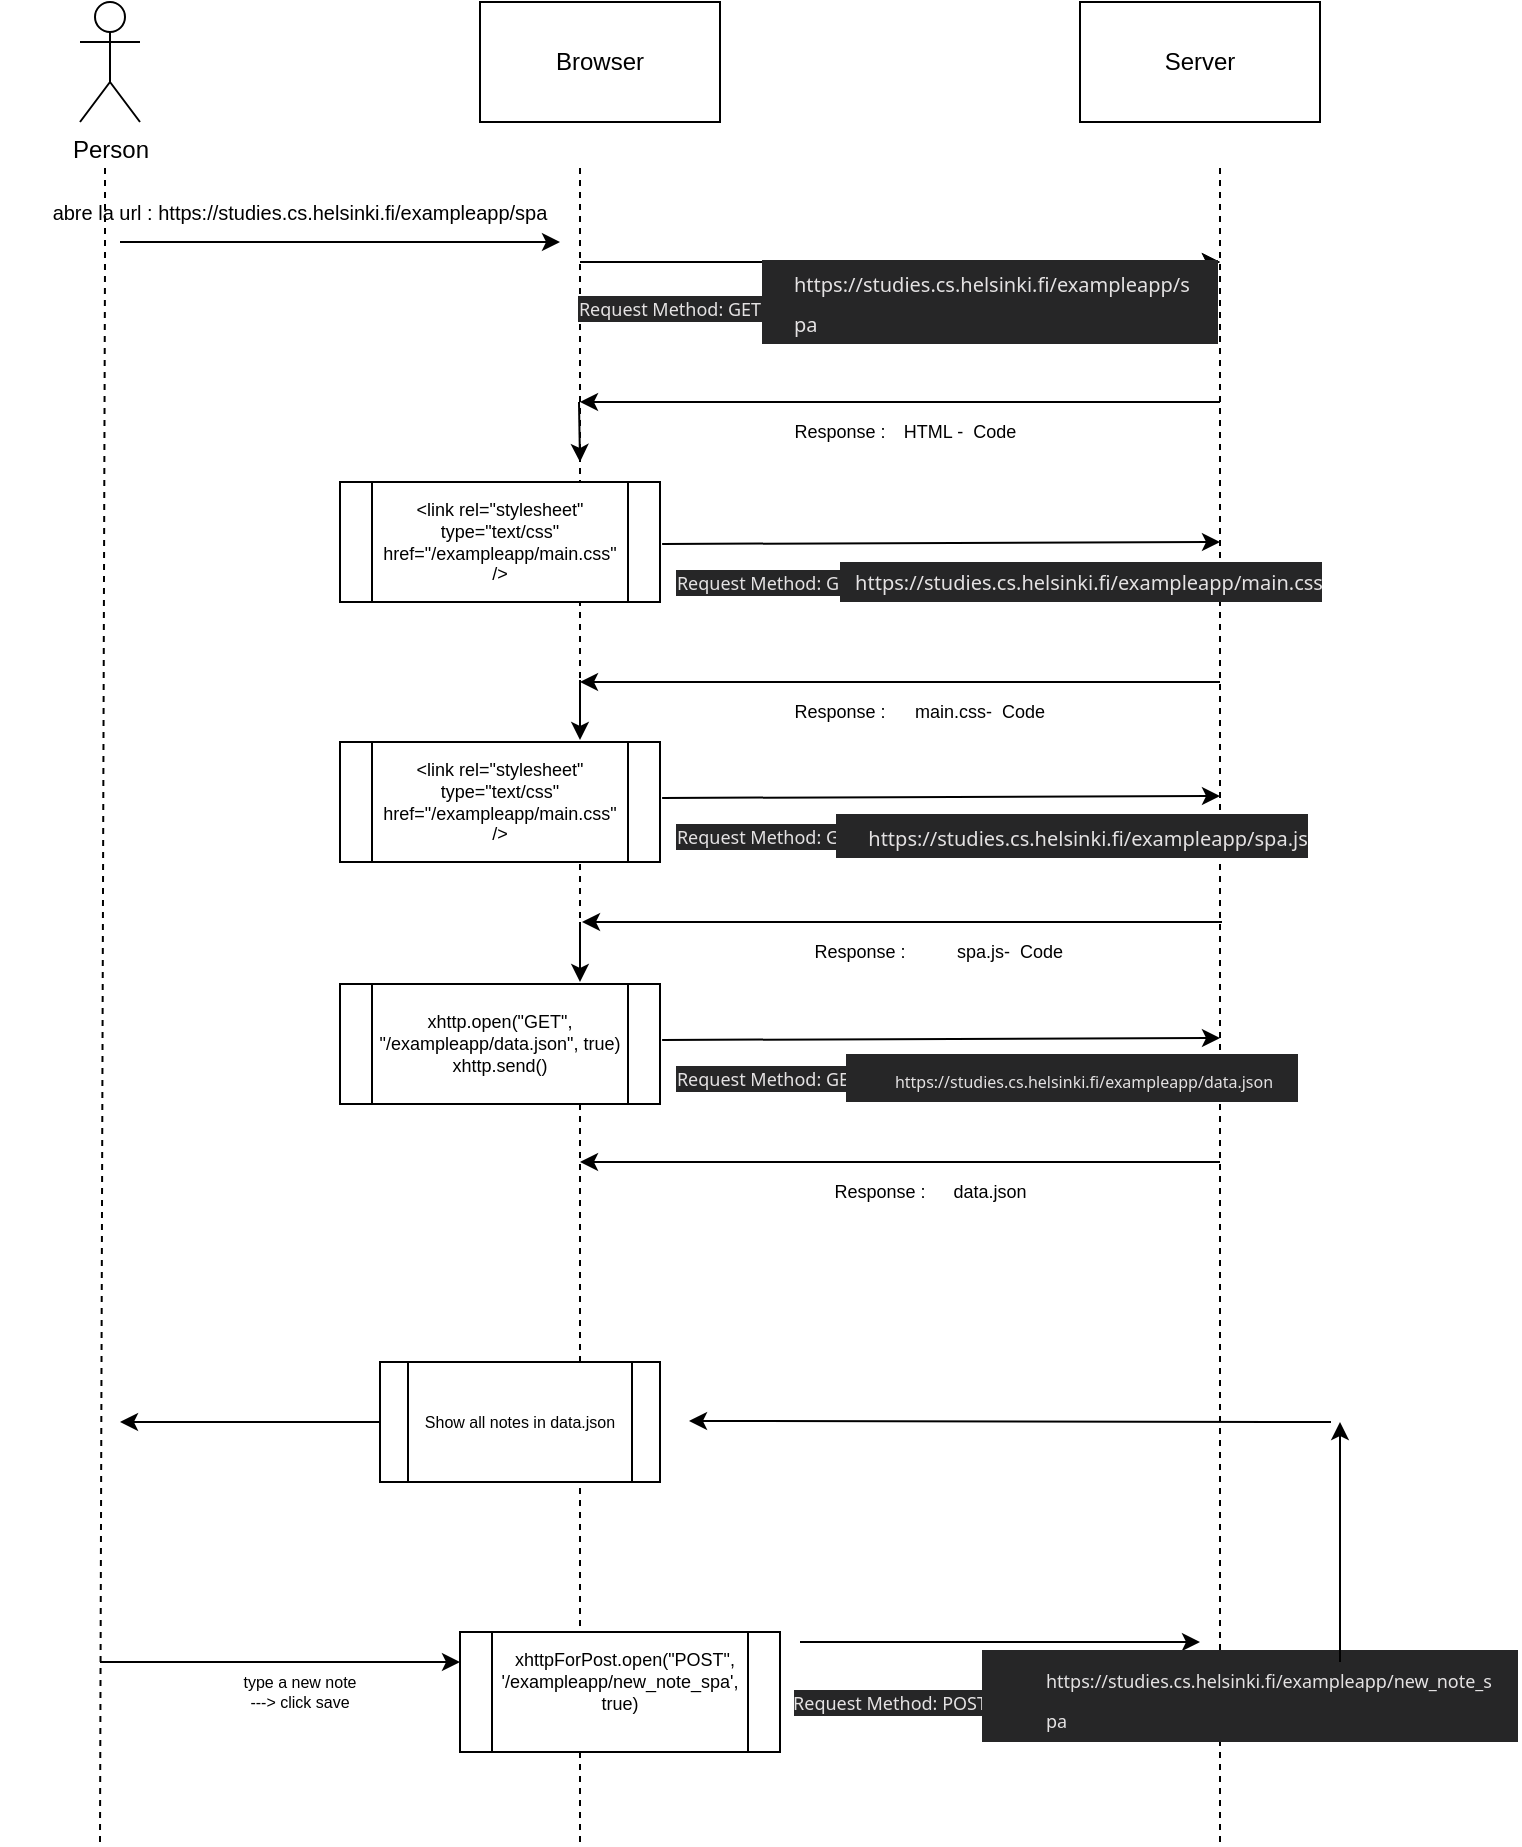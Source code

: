 <mxfile>
    <diagram id="o9Digci-Zx3RwBHt6j3B" name="Page-1">
        <mxGraphModel dx="1131" dy="825" grid="1" gridSize="10" guides="1" tooltips="1" connect="1" arrows="1" fold="1" page="1" pageScale="1" pageWidth="850" pageHeight="1100" math="0" shadow="0">
            <root>
                <mxCell id="0"/>
                <mxCell id="1" parent="0"/>
                <mxCell id="2" value="Person" style="shape=umlActor;verticalLabelPosition=bottom;verticalAlign=top;html=1;outlineConnect=0;" vertex="1" parent="1">
                    <mxGeometry x="110" y="40" width="30" height="60" as="geometry"/>
                </mxCell>
                <mxCell id="3" value="Browser" style="rounded=0;whiteSpace=wrap;html=1;" vertex="1" parent="1">
                    <mxGeometry x="310" y="40" width="120" height="60" as="geometry"/>
                </mxCell>
                <mxCell id="4" value="Server&lt;br&gt;" style="rounded=0;whiteSpace=wrap;html=1;" vertex="1" parent="1">
                    <mxGeometry x="610" y="40" width="120" height="60" as="geometry"/>
                </mxCell>
                <mxCell id="5" value="" style="endArrow=none;dashed=1;html=1;" edge="1" parent="1">
                    <mxGeometry width="50" height="50" relative="1" as="geometry">
                        <mxPoint x="120" y="960" as="sourcePoint"/>
                        <mxPoint x="122.5" y="120" as="targetPoint"/>
                        <Array as="points">
                            <mxPoint x="122.5" y="170"/>
                        </Array>
                    </mxGeometry>
                </mxCell>
                <mxCell id="6" value="" style="endArrow=none;dashed=1;html=1;" edge="1" parent="1">
                    <mxGeometry width="50" height="50" relative="1" as="geometry">
                        <mxPoint x="360" y="960" as="sourcePoint"/>
                        <mxPoint x="360" y="120" as="targetPoint"/>
                        <Array as="points">
                            <mxPoint x="360" y="170"/>
                        </Array>
                    </mxGeometry>
                </mxCell>
                <mxCell id="7" value="" style="endArrow=none;dashed=1;html=1;" edge="1" parent="1">
                    <mxGeometry width="50" height="50" relative="1" as="geometry">
                        <mxPoint x="680" y="960" as="sourcePoint"/>
                        <mxPoint x="680" y="120" as="targetPoint"/>
                        <Array as="points">
                            <mxPoint x="680" y="170"/>
                        </Array>
                    </mxGeometry>
                </mxCell>
                <mxCell id="8" value="" style="endArrow=classic;html=1;" edge="1" parent="1">
                    <mxGeometry width="50" height="50" relative="1" as="geometry">
                        <mxPoint x="130" y="160" as="sourcePoint"/>
                        <mxPoint x="350" y="160" as="targetPoint"/>
                    </mxGeometry>
                </mxCell>
                <mxCell id="9" value="" style="endArrow=classic;html=1;fontSize=9;" edge="1" parent="1">
                    <mxGeometry width="50" height="50" relative="1" as="geometry">
                        <mxPoint x="360" y="170" as="sourcePoint"/>
                        <mxPoint x="680" y="170" as="targetPoint"/>
                    </mxGeometry>
                </mxCell>
                <mxCell id="10" value="&lt;div style=&quot;display: flex; line-height: 20px; padding-left: 8px; gap: 12px; user-select: text; margin-top: 2px; color: rgb(228, 226, 227); font-family: system-ui, sans-serif; font-size: 9px; text-align: start; background-color: rgb(38, 38, 39);&quot; class=&quot;row&quot;&gt;&lt;div style=&quot;word-break: break-all; display: flex; align-items: center; gap: 2px; font-size: 9px;&quot; class=&quot;header-value&quot;&gt;https://studies.cs.helsinki.fi/exampleapp/notes&lt;/div&gt;&lt;div style=&quot;font-size: 9px;&quot;&gt;&lt;br style=&quot;font-size: 9px;&quot;&gt;&lt;/div&gt;&lt;/div&gt;&lt;div style=&quot;display: flex; line-height: 20px; padding-left: 8px; gap: 12px; user-select: text; color: rgb(228, 226, 227); font-family: system-ui, sans-serif; font-size: 9px; text-align: start; background-color: rgb(38, 38, 39);&quot; class=&quot;row&quot;&gt;&lt;/div&gt;" style="text;html=1;strokeColor=none;fillColor=none;align=center;verticalAlign=middle;whiteSpace=wrap;rounded=0;fontSize=9;" vertex="1" parent="1">
                    <mxGeometry x="450" y="173" width="230" height="30" as="geometry"/>
                </mxCell>
                <mxCell id="11" value="&lt;br style=&quot;&quot;&gt;&lt;span style=&quot;color: rgb(228, 226, 227); font-family: system-ui, sans-serif; text-align: start; text-transform: capitalize; background-color: rgb(38, 38, 39);&quot;&gt;Request Method&lt;/span&gt;&lt;span style=&quot;color: rgb(228, 226, 227); font-family: system-ui, sans-serif; text-align: start; text-transform: capitalize; background-color: rgb(38, 38, 39);&quot;&gt;:&amp;nbsp;&lt;/span&gt;&lt;span style=&quot;color: rgb(228, 226, 227); font-family: system-ui, sans-serif; text-align: start; background-color: rgb(38, 38, 39);&quot;&gt;GET&lt;/span&gt;" style="text;html=1;strokeColor=none;fillColor=none;align=center;verticalAlign=middle;whiteSpace=wrap;rounded=0;fontSize=9;" vertex="1" parent="1">
                    <mxGeometry x="330" y="173" width="150" height="30" as="geometry"/>
                </mxCell>
                <mxCell id="12" value="" style="endArrow=classic;html=1;fontSize=9;" edge="1" parent="1">
                    <mxGeometry width="50" height="50" relative="1" as="geometry">
                        <mxPoint x="680" y="240" as="sourcePoint"/>
                        <mxPoint x="360" y="240" as="targetPoint"/>
                    </mxGeometry>
                </mxCell>
                <mxCell id="13" value="Response :" style="text;html=1;strokeColor=none;fillColor=none;align=center;verticalAlign=middle;whiteSpace=wrap;rounded=0;fontSize=9;rotation=0;" vertex="1" parent="1">
                    <mxGeometry x="460" y="240" width="60" height="30" as="geometry"/>
                </mxCell>
                <mxCell id="14" value="HTML -&amp;nbsp; Code" style="text;html=1;strokeColor=none;fillColor=none;align=center;verticalAlign=middle;whiteSpace=wrap;rounded=0;fontSize=9;" vertex="1" parent="1">
                    <mxGeometry x="520" y="240" width="60" height="30" as="geometry"/>
                </mxCell>
                <mxCell id="15" value="&amp;lt;link rel=&quot;stylesheet&quot; type=&quot;text/css&quot; href=&quot;/exampleapp/main.css&quot; /&amp;gt;" style="shape=process;whiteSpace=wrap;html=1;backgroundOutline=1;fontSize=9;" vertex="1" parent="1">
                    <mxGeometry x="240" y="280" width="160" height="60" as="geometry"/>
                </mxCell>
                <mxCell id="16" value="" style="endArrow=classic;html=1;fontSize=9;" edge="1" parent="1">
                    <mxGeometry width="50" height="50" relative="1" as="geometry">
                        <mxPoint x="360" y="170" as="sourcePoint"/>
                        <mxPoint x="680" y="170" as="targetPoint"/>
                    </mxGeometry>
                </mxCell>
                <mxCell id="17" value="&lt;div style=&quot;display: flex; line-height: 20px; padding-left: 8px; gap: 12px; user-select: text; margin-top: 2px; color: rgb(228, 226, 227); font-family: system-ui, sans-serif; font-size: 10px; text-align: start; background-color: rgb(38, 38, 39);&quot; class=&quot;row&quot;&gt;&lt;div style=&quot;font-size: 10px;&quot;&gt;&lt;div style=&quot;display: flex; line-height: 20px; padding-left: 8px; gap: 12px; user-select: text; margin-top: 2px; font-size: 10px;&quot; class=&quot;row&quot;&gt;&lt;div style=&quot;word-break: break-all; display: flex; align-items: center; gap: 2px; font-size: 10px;&quot; class=&quot;header-value&quot;&gt;https://studies.cs.helsinki.fi/exampleapp/spa&lt;/div&gt;&lt;div style=&quot;font-size: 10px;&quot;&gt;&lt;br style=&quot;font-size: 10px;&quot;&gt;&lt;/div&gt;&lt;/div&gt;&lt;div style=&quot;display: flex; line-height: 20px; padding-left: 8px; gap: 12px; user-select: text; font-size: 10px;&quot; class=&quot;row&quot;&gt;&lt;/div&gt;&lt;/div&gt;&lt;/div&gt;&lt;div style=&quot;display: flex; line-height: 20px; padding-left: 8px; gap: 12px; user-select: text; color: rgb(228, 226, 227); font-family: system-ui, sans-serif; font-size: 10px; text-align: start; background-color: rgb(38, 38, 39);&quot; class=&quot;row&quot;&gt;&lt;/div&gt;" style="text;html=1;strokeColor=none;fillColor=none;align=center;verticalAlign=middle;whiteSpace=wrap;rounded=0;fontSize=10;" vertex="1" parent="1">
                    <mxGeometry x="450" y="173" width="230" height="30" as="geometry"/>
                </mxCell>
                <mxCell id="18" value="&lt;br style=&quot;&quot;&gt;&lt;span style=&quot;color: rgb(228, 226, 227); font-family: system-ui, sans-serif; text-align: start; text-transform: capitalize; background-color: rgb(38, 38, 39);&quot;&gt;Request Method&lt;/span&gt;&lt;span style=&quot;color: rgb(228, 226, 227); font-family: system-ui, sans-serif; text-align: start; text-transform: capitalize; background-color: rgb(38, 38, 39);&quot;&gt;:&amp;nbsp;&lt;/span&gt;&lt;span style=&quot;color: rgb(228, 226, 227); font-family: system-ui, sans-serif; text-align: start; background-color: rgb(38, 38, 39);&quot;&gt;GET&lt;/span&gt;" style="text;html=1;strokeColor=none;fillColor=none;align=center;verticalAlign=middle;whiteSpace=wrap;rounded=0;fontSize=9;" vertex="1" parent="1">
                    <mxGeometry x="379" y="310" width="150" height="30" as="geometry"/>
                </mxCell>
                <mxCell id="19" value="" style="endArrow=classic;html=1;fontSize=9;exitX=0.147;exitY=0.033;exitDx=0;exitDy=0;exitPerimeter=0;" edge="1" parent="1" source="18">
                    <mxGeometry width="50" height="50" relative="1" as="geometry">
                        <mxPoint x="410" y="310" as="sourcePoint"/>
                        <mxPoint x="680" y="310" as="targetPoint"/>
                    </mxGeometry>
                </mxCell>
                <mxCell id="20" value="&lt;div style=&quot;display: flex; line-height: 20px; padding-left: 8px; gap: 12px; user-select: text; margin-top: 2px; color: rgb(228, 226, 227); font-family: system-ui, sans-serif; font-size: 10px; text-align: start; background-color: rgb(38, 38, 39);&quot; class=&quot;row&quot;&gt;&lt;div style=&quot;font-size: 10px;&quot;&gt;&lt;span style=&quot;font-size: 10px;&quot;&gt;https://studies.cs.helsinki.fi/exampleapp/main.css&lt;/span&gt;&lt;br style=&quot;font-size: 10px;&quot;&gt;&lt;/div&gt;&lt;/div&gt;&lt;div style=&quot;display: flex; line-height: 20px; padding-left: 8px; gap: 12px; user-select: text; color: rgb(228, 226, 227); font-family: system-ui, sans-serif; font-size: 10px; text-align: start; background-color: rgb(38, 38, 39);&quot; class=&quot;row&quot;&gt;&lt;/div&gt;" style="text;html=1;strokeColor=none;fillColor=none;align=center;verticalAlign=middle;whiteSpace=wrap;rounded=0;fontSize=10;" vertex="1" parent="1">
                    <mxGeometry x="500" y="313" width="221" height="30" as="geometry"/>
                </mxCell>
                <mxCell id="21" value="" style="endArrow=classic;html=1;fontSize=9;" edge="1" parent="1">
                    <mxGeometry width="50" height="50" relative="1" as="geometry">
                        <mxPoint x="680" y="380" as="sourcePoint"/>
                        <mxPoint x="360" y="380" as="targetPoint"/>
                    </mxGeometry>
                </mxCell>
                <mxCell id="22" value="&amp;lt;link rel=&quot;stylesheet&quot; type=&quot;text/css&quot; href=&quot;/exampleapp/main.css&quot; /&amp;gt;" style="shape=process;whiteSpace=wrap;html=1;backgroundOutline=1;fontSize=9;" vertex="1" parent="1">
                    <mxGeometry x="240" y="410" width="160" height="60" as="geometry"/>
                </mxCell>
                <mxCell id="23" value="Response :" style="text;html=1;strokeColor=none;fillColor=none;align=center;verticalAlign=middle;whiteSpace=wrap;rounded=0;fontSize=9;rotation=0;" vertex="1" parent="1">
                    <mxGeometry x="460" y="380" width="60" height="30" as="geometry"/>
                </mxCell>
                <mxCell id="24" value="main.css-&amp;nbsp; Code" style="text;html=1;strokeColor=none;fillColor=none;align=center;verticalAlign=middle;whiteSpace=wrap;rounded=0;fontSize=9;" vertex="1" parent="1">
                    <mxGeometry x="520" y="380" width="80" height="30" as="geometry"/>
                </mxCell>
                <mxCell id="25" value="" style="endArrow=classic;html=1;fontSize=10;" edge="1" parent="1">
                    <mxGeometry width="50" height="50" relative="1" as="geometry">
                        <mxPoint x="360" y="379" as="sourcePoint"/>
                        <mxPoint x="360" y="409" as="targetPoint"/>
                    </mxGeometry>
                </mxCell>
                <mxCell id="26" value="" style="endArrow=classic;html=1;fontSize=10;" edge="1" parent="1">
                    <mxGeometry width="50" height="50" relative="1" as="geometry">
                        <mxPoint x="359.5" y="240" as="sourcePoint"/>
                        <mxPoint x="360" y="270" as="targetPoint"/>
                    </mxGeometry>
                </mxCell>
                <mxCell id="27" value="&lt;br style=&quot;&quot;&gt;&lt;span style=&quot;color: rgb(228, 226, 227); font-family: system-ui, sans-serif; text-align: start; text-transform: capitalize; background-color: rgb(38, 38, 39);&quot;&gt;Request Method&lt;/span&gt;&lt;span style=&quot;color: rgb(228, 226, 227); font-family: system-ui, sans-serif; text-align: start; text-transform: capitalize; background-color: rgb(38, 38, 39);&quot;&gt;:&amp;nbsp;&lt;/span&gt;&lt;span style=&quot;color: rgb(228, 226, 227); font-family: system-ui, sans-serif; text-align: start; background-color: rgb(38, 38, 39);&quot;&gt;GET&lt;/span&gt;" style="text;html=1;strokeColor=none;fillColor=none;align=center;verticalAlign=middle;whiteSpace=wrap;rounded=0;fontSize=9;" vertex="1" parent="1">
                    <mxGeometry x="379" y="437" width="150" height="30" as="geometry"/>
                </mxCell>
                <mxCell id="28" value="" style="endArrow=classic;html=1;fontSize=9;exitX=0.147;exitY=0.033;exitDx=0;exitDy=0;exitPerimeter=0;" edge="1" parent="1" source="27">
                    <mxGeometry width="50" height="50" relative="1" as="geometry">
                        <mxPoint x="410" y="437" as="sourcePoint"/>
                        <mxPoint x="680" y="437" as="targetPoint"/>
                    </mxGeometry>
                </mxCell>
                <mxCell id="29" value="&lt;div style=&quot;display: flex; line-height: 20px; padding-left: 8px; gap: 12px; user-select: text; margin-top: 2px; color: rgb(228, 226, 227); font-family: system-ui, sans-serif; font-size: 10px; text-align: start; background-color: rgb(38, 38, 39);&quot; class=&quot;row&quot;&gt;&lt;div style=&quot;font-size: 10px;&quot;&gt;&lt;div style=&quot;display: flex; line-height: 20px; padding-left: 8px; gap: 12px; user-select: text; margin-top: 2px; font-size: 10px;&quot; class=&quot;row&quot;&gt;&lt;div style=&quot;font-size: 10px;&quot;&gt;&lt;span style=&quot;font-size: 10px;&quot;&gt;https://studies.cs.helsinki.fi/exampleapp/spa.js&lt;/span&gt;&lt;br style=&quot;font-size: 10px;&quot;&gt;&lt;/div&gt;&lt;/div&gt;&lt;div style=&quot;display: flex; line-height: 20px; padding-left: 8px; gap: 12px; user-select: text; font-size: 10px;&quot; class=&quot;row&quot;&gt;&lt;/div&gt;&lt;/div&gt;&lt;/div&gt;&lt;div style=&quot;display: flex; line-height: 20px; padding-left: 8px; gap: 12px; user-select: text; color: rgb(228, 226, 227); font-family: system-ui, sans-serif; font-size: 10px; text-align: start; background-color: rgb(38, 38, 39);&quot; class=&quot;row&quot;&gt;&lt;/div&gt;" style="text;html=1;strokeColor=none;fillColor=none;align=center;verticalAlign=middle;whiteSpace=wrap;rounded=0;fontSize=10;" vertex="1" parent="1">
                    <mxGeometry x="491" y="440" width="230" height="30" as="geometry"/>
                </mxCell>
                <mxCell id="30" value="" style="endArrow=classic;html=1;fontSize=9;" edge="1" parent="1">
                    <mxGeometry width="50" height="50" relative="1" as="geometry">
                        <mxPoint x="681" y="500" as="sourcePoint"/>
                        <mxPoint x="361" y="500" as="targetPoint"/>
                    </mxGeometry>
                </mxCell>
                <mxCell id="31" value="Response :" style="text;html=1;strokeColor=none;fillColor=none;align=center;verticalAlign=middle;whiteSpace=wrap;rounded=0;fontSize=9;rotation=0;" vertex="1" parent="1">
                    <mxGeometry x="470" y="500" width="60" height="30" as="geometry"/>
                </mxCell>
                <mxCell id="32" value="spa.js-&amp;nbsp; Code" style="text;html=1;strokeColor=none;fillColor=none;align=center;verticalAlign=middle;whiteSpace=wrap;rounded=0;fontSize=9;" vertex="1" parent="1">
                    <mxGeometry x="530" y="500" width="90" height="30" as="geometry"/>
                </mxCell>
                <mxCell id="33" value="&lt;div&gt;xhttp.open(&quot;GET&quot;, &quot;/exampleapp/data.json&quot;, true)&lt;/div&gt;&lt;div&gt;xhttp.send()&lt;/div&gt;" style="shape=process;whiteSpace=wrap;html=1;backgroundOutline=1;fontSize=9;" vertex="1" parent="1">
                    <mxGeometry x="240" y="531" width="160" height="60" as="geometry"/>
                </mxCell>
                <mxCell id="34" value="" style="endArrow=classic;html=1;fontSize=10;" edge="1" parent="1">
                    <mxGeometry width="50" height="50" relative="1" as="geometry">
                        <mxPoint x="360" y="500" as="sourcePoint"/>
                        <mxPoint x="360" y="530" as="targetPoint"/>
                    </mxGeometry>
                </mxCell>
                <mxCell id="35" value="&lt;br style=&quot;&quot;&gt;&lt;span style=&quot;color: rgb(228, 226, 227); font-family: system-ui, sans-serif; text-align: start; text-transform: capitalize; background-color: rgb(38, 38, 39);&quot;&gt;Request Method&lt;/span&gt;&lt;span style=&quot;color: rgb(228, 226, 227); font-family: system-ui, sans-serif; text-align: start; text-transform: capitalize; background-color: rgb(38, 38, 39);&quot;&gt;:&amp;nbsp;&lt;/span&gt;&lt;span style=&quot;color: rgb(228, 226, 227); font-family: system-ui, sans-serif; text-align: start; background-color: rgb(38, 38, 39);&quot;&gt;GET&lt;/span&gt;" style="text;html=1;strokeColor=none;fillColor=none;align=center;verticalAlign=middle;whiteSpace=wrap;rounded=0;fontSize=9;" vertex="1" parent="1">
                    <mxGeometry x="379" y="558" width="150" height="30" as="geometry"/>
                </mxCell>
                <mxCell id="36" value="" style="endArrow=classic;html=1;fontSize=9;exitX=0.147;exitY=0.033;exitDx=0;exitDy=0;exitPerimeter=0;" edge="1" parent="1" source="35">
                    <mxGeometry width="50" height="50" relative="1" as="geometry">
                        <mxPoint x="410" y="558" as="sourcePoint"/>
                        <mxPoint x="680" y="558" as="targetPoint"/>
                    </mxGeometry>
                </mxCell>
                <mxCell id="37" value="&lt;div style=&quot;display: flex; line-height: 20px; padding-left: 8px; gap: 12px; user-select: text; margin-top: 2px; color: rgb(228, 226, 227); font-family: system-ui, sans-serif; font-size: 10px; text-align: start; background-color: rgb(38, 38, 39);&quot; class=&quot;row&quot;&gt;&lt;div style=&quot;font-size: 10px;&quot;&gt;&lt;div style=&quot;display: flex; line-height: 20px; padding-left: 8px; gap: 12px; user-select: text; margin-top: 2px; font-size: 9px;&quot; class=&quot;row&quot;&gt;&lt;div&gt;&lt;div style=&quot;display: flex; line-height: 20px; padding-left: 8px; gap: 12px; user-select: text; margin-top: 2px; font-size: 8px;&quot; class=&quot;row&quot;&gt;&lt;div style=&quot;word-break: break-all; display: flex; align-items: center; gap: 2px;&quot; class=&quot;header-value&quot;&gt;https://studies.cs.helsinki.fi/exampleapp/data.json&lt;/div&gt;&lt;div&gt;&lt;br&gt;&lt;/div&gt;&lt;/div&gt;&lt;div style=&quot;display: flex; line-height: 20px; padding-left: 8px; gap: 12px; user-select: text; font-size: 12px;&quot; class=&quot;row&quot;&gt;&lt;/div&gt;&lt;/div&gt;&lt;/div&gt;&lt;div style=&quot;display: flex; line-height: 20px; padding-left: 8px; gap: 12px; user-select: text; font-size: 12px;&quot; class=&quot;row&quot;&gt;&lt;/div&gt;&lt;/div&gt;&lt;/div&gt;&lt;div style=&quot;display: flex; line-height: 20px; padding-left: 8px; gap: 12px; user-select: text; color: rgb(228, 226, 227); font-family: system-ui, sans-serif; font-size: 10px; text-align: start; background-color: rgb(38, 38, 39);&quot; class=&quot;row&quot;&gt;&lt;/div&gt;" style="text;html=1;strokeColor=none;fillColor=none;align=center;verticalAlign=middle;whiteSpace=wrap;rounded=0;fontSize=10;" vertex="1" parent="1">
                    <mxGeometry x="491" y="561" width="230" height="30" as="geometry"/>
                </mxCell>
                <mxCell id="38" value="" style="endArrow=classic;html=1;fontSize=9;" edge="1" parent="1">
                    <mxGeometry width="50" height="50" relative="1" as="geometry">
                        <mxPoint x="680" y="620" as="sourcePoint"/>
                        <mxPoint x="360" y="620" as="targetPoint"/>
                    </mxGeometry>
                </mxCell>
                <mxCell id="39" value="Response :" style="text;html=1;strokeColor=none;fillColor=none;align=center;verticalAlign=middle;whiteSpace=wrap;rounded=0;fontSize=9;rotation=0;" vertex="1" parent="1">
                    <mxGeometry x="480" y="620" width="60" height="30" as="geometry"/>
                </mxCell>
                <mxCell id="40" value="data.json" style="text;html=1;strokeColor=none;fillColor=none;align=center;verticalAlign=middle;whiteSpace=wrap;rounded=0;fontSize=9;" vertex="1" parent="1">
                    <mxGeometry x="520" y="620" width="90" height="30" as="geometry"/>
                </mxCell>
                <mxCell id="41" value="Show all notes in data.json" style="shape=process;whiteSpace=wrap;html=1;backgroundOutline=1;fontSize=8;" vertex="1" parent="1">
                    <mxGeometry x="260" y="720" width="140" height="60" as="geometry"/>
                </mxCell>
                <mxCell id="42" value="" style="endArrow=classic;html=1;fontSize=8;exitX=0;exitY=0.5;exitDx=0;exitDy=0;" edge="1" parent="1" source="41">
                    <mxGeometry width="50" height="50" relative="1" as="geometry">
                        <mxPoint x="240" y="670" as="sourcePoint"/>
                        <mxPoint x="130" y="750" as="targetPoint"/>
                    </mxGeometry>
                </mxCell>
                <mxCell id="43" value="" style="endArrow=classic;html=1;fontSize=8;" edge="1" parent="1">
                    <mxGeometry width="50" height="50" relative="1" as="geometry">
                        <mxPoint x="120" y="870" as="sourcePoint"/>
                        <mxPoint x="300" y="870" as="targetPoint"/>
                    </mxGeometry>
                </mxCell>
                <mxCell id="44" value="type a new note ---&amp;gt; click save" style="text;html=1;strokeColor=none;fillColor=none;align=center;verticalAlign=middle;whiteSpace=wrap;rounded=0;fontSize=8;" vertex="1" parent="1">
                    <mxGeometry x="190" y="870" width="60" height="30" as="geometry"/>
                </mxCell>
                <mxCell id="46" value="" style="endArrow=classic;html=1;fontSize=8;" edge="1" parent="1">
                    <mxGeometry width="50" height="50" relative="1" as="geometry">
                        <mxPoint x="470" y="860" as="sourcePoint"/>
                        <mxPoint x="670" y="860" as="targetPoint"/>
                    </mxGeometry>
                </mxCell>
                <mxCell id="47" value="&lt;br style=&quot;&quot;&gt;&lt;span style=&quot;color: rgb(228, 226, 227); font-family: system-ui, sans-serif; text-align: start; text-transform: capitalize; background-color: rgb(38, 38, 39);&quot;&gt;Request Method&lt;/span&gt;&lt;span style=&quot;color: rgb(228, 226, 227); font-family: system-ui, sans-serif; text-align: start; text-transform: capitalize; background-color: rgb(38, 38, 39);&quot;&gt;:&amp;nbsp;&lt;/span&gt;&lt;span style=&quot;color: rgb(228, 226, 227); font-family: system-ui, sans-serif; text-align: start; background-color: rgb(38, 38, 39);&quot;&gt;POST&lt;/span&gt;" style="text;html=1;strokeColor=none;fillColor=none;align=center;verticalAlign=middle;whiteSpace=wrap;rounded=0;fontSize=9;" vertex="1" parent="1">
                    <mxGeometry x="460" y="870" width="110" height="30" as="geometry"/>
                </mxCell>
                <mxCell id="48" value="&lt;div style=&quot;display: flex; line-height: 20px; padding-left: 8px; gap: 12px; user-select: text; margin-top: 2px; color: rgb(228, 226, 227); font-family: system-ui, sans-serif; font-size: 9px; text-align: start; background-color: rgb(38, 38, 39);&quot; class=&quot;row&quot;&gt;&lt;div style=&quot;font-size: 9px;&quot;&gt;&lt;div style=&quot;display: flex; line-height: 20px; padding-left: 8px; gap: 12px; user-select: text; margin-top: 2px; font-size: 9px;&quot; class=&quot;row&quot;&gt;&lt;div style=&quot;font-size: 9px;&quot;&gt;&lt;div style=&quot;display: flex; line-height: 20px; padding-left: 8px; gap: 12px; user-select: text; margin-top: 2px; font-size: 9px;&quot; class=&quot;row&quot;&gt;&lt;div style=&quot;font-size: 9px;&quot;&gt;&lt;div style=&quot;display: flex; line-height: 20px; padding-left: 8px; gap: 12px; user-select: text; margin-top: 2px; font-size: 9px;&quot; class=&quot;row&quot;&gt;&lt;div style=&quot;word-break: break-all; display: flex; align-items: center; gap: 2px; font-size: 9px;&quot; class=&quot;header-value&quot;&gt;https://studies.cs.helsinki.fi/exampleapp/new_note_spa&lt;/div&gt;&lt;div style=&quot;font-size: 9px;&quot;&gt;&lt;br style=&quot;font-size: 9px;&quot;&gt;&lt;/div&gt;&lt;/div&gt;&lt;div style=&quot;display: flex; line-height: 20px; padding-left: 8px; gap: 12px; user-select: text; font-size: 9px;&quot; class=&quot;row&quot;&gt;&lt;/div&gt;&lt;/div&gt;&lt;/div&gt;&lt;div style=&quot;display: flex; line-height: 20px; padding-left: 8px; gap: 12px; user-select: text; font-size: 9px;&quot; class=&quot;row&quot;&gt;&lt;/div&gt;&lt;/div&gt;&lt;/div&gt;&lt;div style=&quot;display: flex; line-height: 20px; padding-left: 8px; gap: 12px; user-select: text; font-size: 9px;&quot; class=&quot;row&quot;&gt;&lt;/div&gt;&lt;/div&gt;&lt;/div&gt;&lt;div style=&quot;display: flex; line-height: 20px; padding-left: 8px; gap: 12px; user-select: text; color: rgb(228, 226, 227); font-family: system-ui, sans-serif; font-size: 9px; text-align: start; background-color: rgb(38, 38, 39);&quot; class=&quot;row&quot;&gt;&lt;/div&gt;" style="text;html=1;strokeColor=none;fillColor=none;align=center;verticalAlign=middle;whiteSpace=wrap;rounded=0;fontSize=9;" vertex="1" parent="1">
                    <mxGeometry x="560" y="870" width="270" height="30" as="geometry"/>
                </mxCell>
                <mxCell id="50" value="" style="endArrow=classic;html=1;fontSize=9;" edge="1" parent="1">
                    <mxGeometry width="50" height="50" relative="1" as="geometry">
                        <mxPoint x="740" y="870" as="sourcePoint"/>
                        <mxPoint x="740" y="750" as="targetPoint"/>
                    </mxGeometry>
                </mxCell>
                <mxCell id="51" value="" style="endArrow=classic;html=1;fontSize=9;" edge="1" parent="1">
                    <mxGeometry width="50" height="50" relative="1" as="geometry">
                        <mxPoint x="735.5" y="750" as="sourcePoint"/>
                        <mxPoint x="414.5" y="749.5" as="targetPoint"/>
                    </mxGeometry>
                </mxCell>
                <mxCell id="52" value="abre la url :&amp;nbsp;https://studies.cs.helsinki.fi/exampleapp/spa" style="text;html=1;strokeColor=none;fillColor=none;align=center;verticalAlign=middle;whiteSpace=wrap;rounded=0;fontSize=10;" vertex="1" parent="1">
                    <mxGeometry x="70" y="130" width="300" height="30" as="geometry"/>
                </mxCell>
                <mxCell id="53" value="&lt;div&gt;&lt;div&gt;&amp;nbsp; xhttpForPost.open(&quot;POST&quot;, '/exampleapp/new_note_spa', true)&lt;/div&gt;&lt;/div&gt;&lt;div&gt;&lt;br&gt;&lt;/div&gt;" style="shape=process;whiteSpace=wrap;html=1;backgroundOutline=1;fontSize=9;" vertex="1" parent="1">
                    <mxGeometry x="300" y="855" width="160" height="60" as="geometry"/>
                </mxCell>
            </root>
        </mxGraphModel>
    </diagram>
</mxfile>